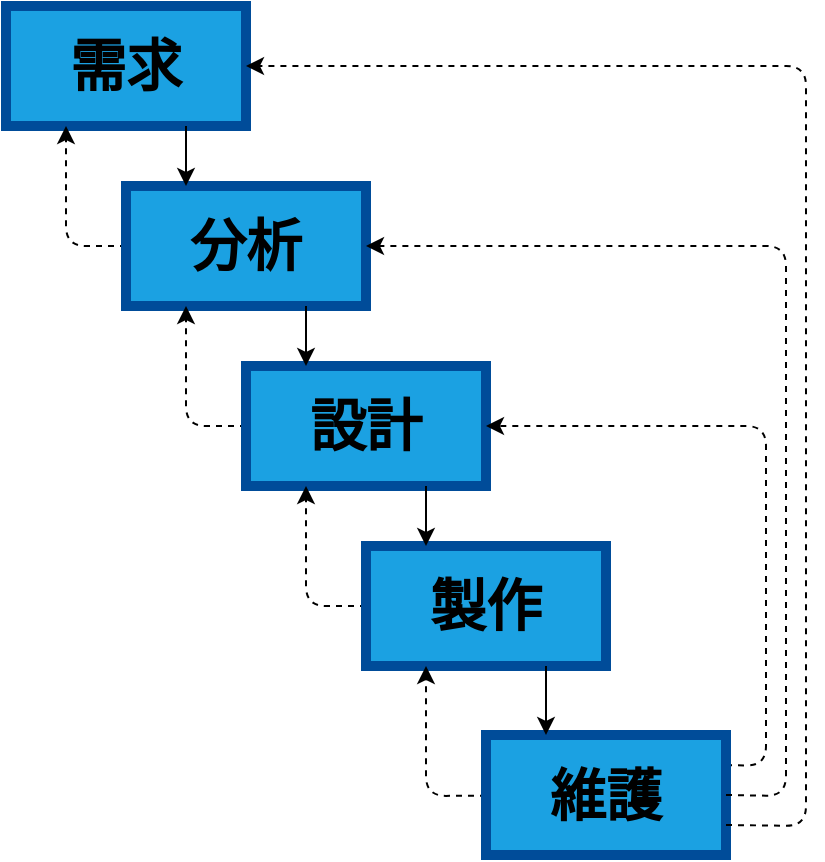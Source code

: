 <mxfile>
    <diagram id="0-fctw4fZBLHtxKkShdo" name="第1頁">
        <mxGraphModel dx="845" dy="787" grid="1" gridSize="10" guides="1" tooltips="1" connect="1" arrows="1" fold="1" page="1" pageScale="1" pageWidth="827" pageHeight="1169" math="0" shadow="0">
            <root>
                <mxCell id="0"/>
                <mxCell id="1" parent="0"/>
                <mxCell id="26" value="" style="group" vertex="1" connectable="0" parent="1">
                    <mxGeometry x="190" y="160" width="400" height="424.5" as="geometry"/>
                </mxCell>
                <mxCell id="2" value="" style="rounded=0;whiteSpace=wrap;html=1;fillColor=#1ba1e2;fontColor=#ffffff;strokeColor=#004C99;strokeWidth=5;" vertex="1" parent="26">
                    <mxGeometry width="120" height="60" as="geometry"/>
                </mxCell>
                <mxCell id="17" style="edgeStyle=none;html=1;entryX=0.25;entryY=1;entryDx=0;entryDy=0;dashed=1;" edge="1" parent="26" source="3" target="2">
                    <mxGeometry relative="1" as="geometry">
                        <Array as="points">
                            <mxPoint x="30" y="120"/>
                        </Array>
                    </mxGeometry>
                </mxCell>
                <mxCell id="3" value="" style="rounded=0;whiteSpace=wrap;html=1;fillColor=#1ba1e2;fontColor=#ffffff;strokeColor=#004C99;strokeWidth=5;" vertex="1" parent="26">
                    <mxGeometry x="60" y="90" width="120" height="60" as="geometry"/>
                </mxCell>
                <mxCell id="7" style="edgeStyle=none;html=1;entryX=0.25;entryY=0;entryDx=0;entryDy=0;exitX=0.75;exitY=1;exitDx=0;exitDy=0;" edge="1" parent="26" source="2" target="3">
                    <mxGeometry relative="1" as="geometry"/>
                </mxCell>
                <mxCell id="18" style="edgeStyle=none;html=1;entryX=0.25;entryY=1;entryDx=0;entryDy=0;dashed=1;" edge="1" parent="26" source="4" target="3">
                    <mxGeometry relative="1" as="geometry">
                        <Array as="points">
                            <mxPoint x="90" y="210"/>
                        </Array>
                    </mxGeometry>
                </mxCell>
                <mxCell id="4" value="" style="rounded=0;whiteSpace=wrap;html=1;fillColor=#1ba1e2;fontColor=#ffffff;strokeColor=#004C99;strokeWidth=5;" vertex="1" parent="26">
                    <mxGeometry x="120" y="180" width="120" height="60" as="geometry"/>
                </mxCell>
                <mxCell id="8" style="edgeStyle=none;html=1;entryX=0.25;entryY=0;entryDx=0;entryDy=0;exitX=0.75;exitY=1;exitDx=0;exitDy=0;" edge="1" parent="26" source="3" target="4">
                    <mxGeometry relative="1" as="geometry"/>
                </mxCell>
                <mxCell id="19" style="edgeStyle=none;html=1;entryX=0.25;entryY=1;entryDx=0;entryDy=0;dashed=1;" edge="1" parent="26" source="5" target="4">
                    <mxGeometry relative="1" as="geometry">
                        <Array as="points">
                            <mxPoint x="150" y="300"/>
                        </Array>
                    </mxGeometry>
                </mxCell>
                <mxCell id="5" value="" style="rounded=0;whiteSpace=wrap;html=1;fillColor=#1ba1e2;fontColor=#ffffff;strokeColor=#004C99;strokeWidth=5;" vertex="1" parent="26">
                    <mxGeometry x="180" y="270" width="120" height="60" as="geometry"/>
                </mxCell>
                <mxCell id="9" style="edgeStyle=none;html=1;exitX=0.75;exitY=1;exitDx=0;exitDy=0;entryX=0.25;entryY=0;entryDx=0;entryDy=0;" edge="1" parent="26" source="4" target="5">
                    <mxGeometry relative="1" as="geometry"/>
                </mxCell>
                <mxCell id="14" style="edgeStyle=none;html=1;entryX=1;entryY=0.5;entryDx=0;entryDy=0;dashed=1;exitX=1;exitY=0.25;exitDx=0;exitDy=0;" edge="1" parent="26" source="6" target="4">
                    <mxGeometry relative="1" as="geometry">
                        <Array as="points">
                            <mxPoint x="380" y="380"/>
                            <mxPoint x="380" y="210"/>
                        </Array>
                    </mxGeometry>
                </mxCell>
                <mxCell id="20" style="edgeStyle=none;html=1;entryX=0.25;entryY=1;entryDx=0;entryDy=0;dashed=1;" edge="1" parent="26" source="6" target="5">
                    <mxGeometry relative="1" as="geometry">
                        <Array as="points">
                            <mxPoint x="210" y="395"/>
                        </Array>
                    </mxGeometry>
                </mxCell>
                <mxCell id="6" value="" style="rounded=0;whiteSpace=wrap;html=1;fillColor=#1ba1e2;fontColor=#ffffff;strokeColor=#004C99;strokeWidth=5;" vertex="1" parent="26">
                    <mxGeometry x="240" y="364.5" width="120" height="60" as="geometry"/>
                </mxCell>
                <mxCell id="15" style="edgeStyle=none;html=1;entryX=1;entryY=0.5;entryDx=0;entryDy=0;dashed=1;exitX=1;exitY=0.5;exitDx=0;exitDy=0;" edge="1" parent="26" source="6" target="3">
                    <mxGeometry relative="1" as="geometry">
                        <mxPoint x="300" y="505" as="sourcePoint"/>
                        <mxPoint x="220" y="280" as="targetPoint"/>
                        <Array as="points">
                            <mxPoint x="390" y="395"/>
                            <mxPoint x="390" y="120"/>
                        </Array>
                    </mxGeometry>
                </mxCell>
                <mxCell id="10" style="edgeStyle=none;html=1;entryX=0.25;entryY=0;entryDx=0;entryDy=0;exitX=0.75;exitY=1;exitDx=0;exitDy=0;" edge="1" parent="26" source="5" target="6">
                    <mxGeometry relative="1" as="geometry"/>
                </mxCell>
                <mxCell id="16" style="edgeStyle=none;html=1;entryX=1;entryY=0.5;entryDx=0;entryDy=0;dashed=1;exitX=1;exitY=0.75;exitDx=0;exitDy=0;" edge="1" parent="26" source="6" target="2">
                    <mxGeometry relative="1" as="geometry">
                        <mxPoint x="300" y="520" as="sourcePoint"/>
                        <mxPoint x="180" y="160" as="targetPoint"/>
                        <Array as="points">
                            <mxPoint x="400" y="410"/>
                            <mxPoint x="400" y="30"/>
                        </Array>
                    </mxGeometry>
                </mxCell>
                <mxCell id="21" value="&lt;font color=&quot;#000000&quot; style=&quot;font-size: 28px;&quot;&gt;&lt;b&gt;需求&lt;/b&gt;&lt;/font&gt;" style="text;html=1;strokeColor=none;fillColor=none;align=center;verticalAlign=middle;whiteSpace=wrap;rounded=0;" vertex="1" parent="26">
                    <mxGeometry x="30" y="15" width="60" height="30" as="geometry"/>
                </mxCell>
                <mxCell id="22" value="&lt;font color=&quot;#000000&quot; style=&quot;font-size: 28px;&quot;&gt;&lt;b&gt;分析&lt;/b&gt;&lt;/font&gt;" style="text;html=1;strokeColor=none;fillColor=none;align=center;verticalAlign=middle;whiteSpace=wrap;rounded=0;" vertex="1" parent="26">
                    <mxGeometry x="90" y="105" width="60" height="30" as="geometry"/>
                </mxCell>
                <mxCell id="23" value="&lt;font color=&quot;#000000&quot; style=&quot;font-size: 28px;&quot;&gt;&lt;b&gt;設計&lt;/b&gt;&lt;/font&gt;" style="text;html=1;strokeColor=none;fillColor=none;align=center;verticalAlign=middle;whiteSpace=wrap;rounded=0;" vertex="1" parent="26">
                    <mxGeometry x="150" y="195" width="60" height="30" as="geometry"/>
                </mxCell>
                <mxCell id="24" value="&lt;font color=&quot;#000000&quot; style=&quot;font-size: 28px;&quot;&gt;&lt;b&gt;製作&lt;/b&gt;&lt;/font&gt;" style="text;html=1;strokeColor=none;fillColor=none;align=center;verticalAlign=middle;whiteSpace=wrap;rounded=0;" vertex="1" parent="26">
                    <mxGeometry x="210" y="285" width="60" height="30" as="geometry"/>
                </mxCell>
                <mxCell id="25" value="&lt;font style=&quot;font-size: 28px;&quot;&gt;&lt;b&gt;&lt;font color=&quot;#000000&quot;&gt;維護&lt;/font&gt;&lt;/b&gt;&lt;br&gt;&lt;/font&gt;" style="text;html=1;strokeColor=none;fillColor=none;align=center;verticalAlign=middle;whiteSpace=wrap;rounded=0;" vertex="1" parent="26">
                    <mxGeometry x="270" y="379.5" width="60" height="30" as="geometry"/>
                </mxCell>
            </root>
        </mxGraphModel>
    </diagram>
</mxfile>
